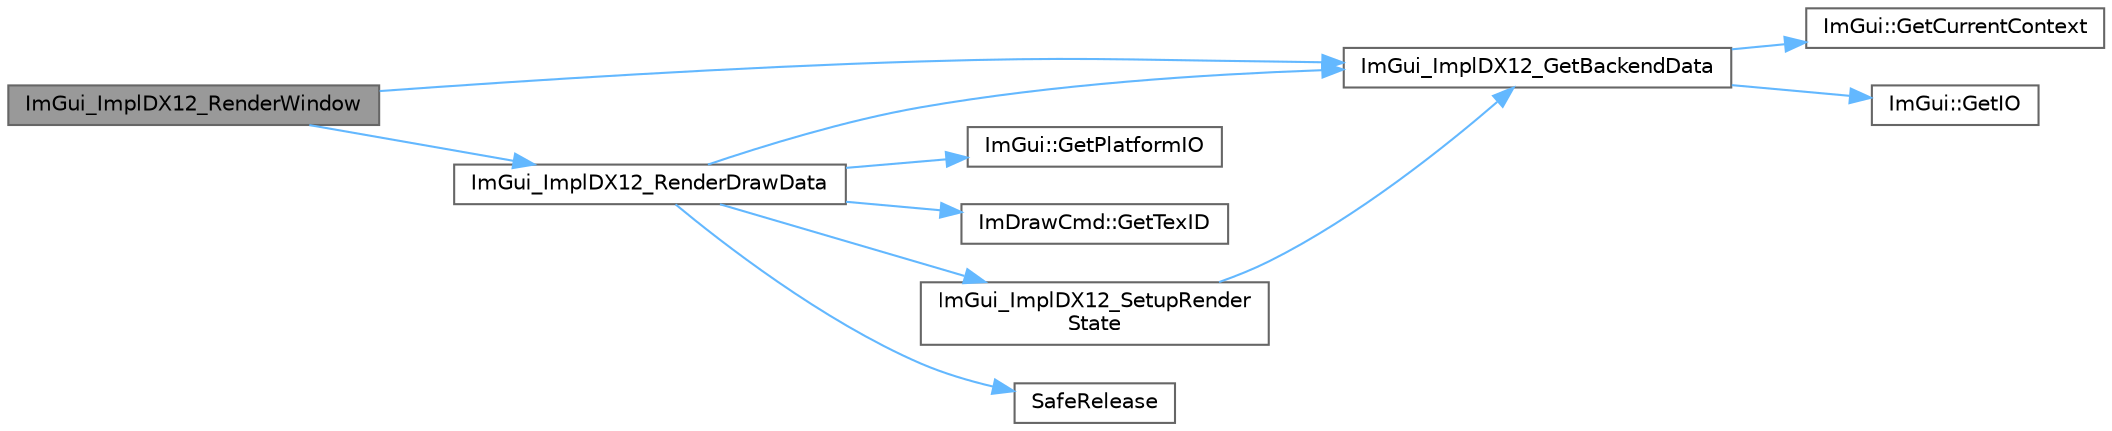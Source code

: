 digraph "ImGui_ImplDX12_RenderWindow"
{
 // LATEX_PDF_SIZE
  bgcolor="transparent";
  edge [fontname=Helvetica,fontsize=10,labelfontname=Helvetica,labelfontsize=10];
  node [fontname=Helvetica,fontsize=10,shape=box,height=0.2,width=0.4];
  rankdir="LR";
  Node1 [id="Node000001",label="ImGui_ImplDX12_RenderWindow",height=0.2,width=0.4,color="gray40", fillcolor="grey60", style="filled", fontcolor="black",tooltip=" "];
  Node1 -> Node2 [id="edge11_Node000001_Node000002",color="steelblue1",style="solid",tooltip=" "];
  Node2 [id="Node000002",label="ImGui_ImplDX12_GetBackendData",height=0.2,width=0.4,color="grey40", fillcolor="white", style="filled",URL="$imgui__impl__dx12_8cpp.html#a14167df5e99c1e9c9e305aedc82599f2",tooltip=" "];
  Node2 -> Node3 [id="edge12_Node000002_Node000003",color="steelblue1",style="solid",tooltip=" "];
  Node3 [id="Node000003",label="ImGui::GetCurrentContext",height=0.2,width=0.4,color="grey40", fillcolor="white", style="filled",URL="$namespace_im_gui.html#af557a6de5538099a0f6047eb994bbf42",tooltip=" "];
  Node2 -> Node4 [id="edge13_Node000002_Node000004",color="steelblue1",style="solid",tooltip=" "];
  Node4 [id="Node000004",label="ImGui::GetIO",height=0.2,width=0.4,color="grey40", fillcolor="white", style="filled",URL="$namespace_im_gui.html#a7dea7d0530868f078324f14a308f0c3c",tooltip=" "];
  Node1 -> Node5 [id="edge14_Node000001_Node000005",color="steelblue1",style="solid",tooltip=" "];
  Node5 [id="Node000005",label="ImGui_ImplDX12_RenderDrawData",height=0.2,width=0.4,color="grey40", fillcolor="white", style="filled",URL="$imgui__impl__dx12_8cpp.html#a823d8bc2e350a998ec96894eb0e8f9bf",tooltip=" "];
  Node5 -> Node6 [id="edge15_Node000005_Node000006",color="steelblue1",style="solid",tooltip=" "];
  Node6 [id="Node000006",label="ImGui::GetPlatformIO",height=0.2,width=0.4,color="grey40", fillcolor="white", style="filled",URL="$namespace_im_gui.html#a3edc2b6129cbf1e8d247c6d03c344065",tooltip=" "];
  Node5 -> Node7 [id="edge16_Node000005_Node000007",color="steelblue1",style="solid",tooltip=" "];
  Node7 [id="Node000007",label="ImDrawCmd::GetTexID",height=0.2,width=0.4,color="grey40", fillcolor="white", style="filled",URL="$struct_im_draw_cmd.html#a8ba7df6d136db6e33d850acc9291224f",tooltip=" "];
  Node5 -> Node2 [id="edge17_Node000005_Node000002",color="steelblue1",style="solid",tooltip=" "];
  Node5 -> Node8 [id="edge18_Node000005_Node000008",color="steelblue1",style="solid",tooltip=" "];
  Node8 [id="Node000008",label="ImGui_ImplDX12_SetupRender\lState",height=0.2,width=0.4,color="grey40", fillcolor="white", style="filled",URL="$imgui__impl__dx12_8cpp.html#aab832d7d51c9c45255510844d489482e",tooltip=" "];
  Node8 -> Node2 [id="edge19_Node000008_Node000002",color="steelblue1",style="solid",tooltip=" "];
  Node5 -> Node9 [id="edge20_Node000005_Node000009",color="steelblue1",style="solid",tooltip=" "];
  Node9 [id="Node000009",label="SafeRelease",height=0.2,width=0.4,color="grey40", fillcolor="white", style="filled",URL="$imgui__impl__dx12_8cpp.html#a1b7b2cbda67e86c4835baedc87d17f7b",tooltip=" "];
}
